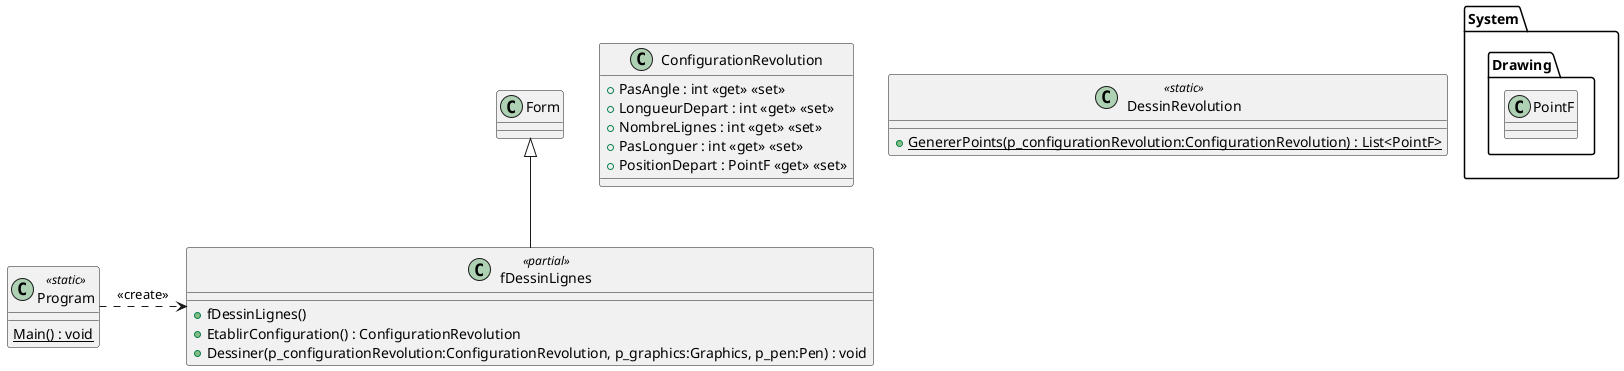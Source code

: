 @startuml diagDessin

namespace System.Drawing {
    class PointF {}
}

class ConfigurationRevolution {
    + PasAngle : int <<get>> <<set>>
    + LongueurDepart : int <<get>> <<set>>
    + NombreLignes : int <<get>> <<set>>
    + PasLonguer : int <<get>> <<set>>
    + PositionDepart : PointF <<get>> <<set>>
}
class DessinRevolution <<static>> {
    + {static} GenererPoints(p_configurationRevolution:ConfigurationRevolution) : List<PointF>
}
class fDessinLignes <<partial>> {
    + fDessinLignes()
    + EtablirConfiguration() : ConfigurationRevolution
    + Dessiner(p_configurationRevolution:ConfigurationRevolution, p_graphics:Graphics, p_pen:Pen) : void
}
Form <|-- fDessinLignes

class Program <<static>> {
    {static} Main() : void
}

Program .right.> fDessinLignes : <<create>>

@enduml
